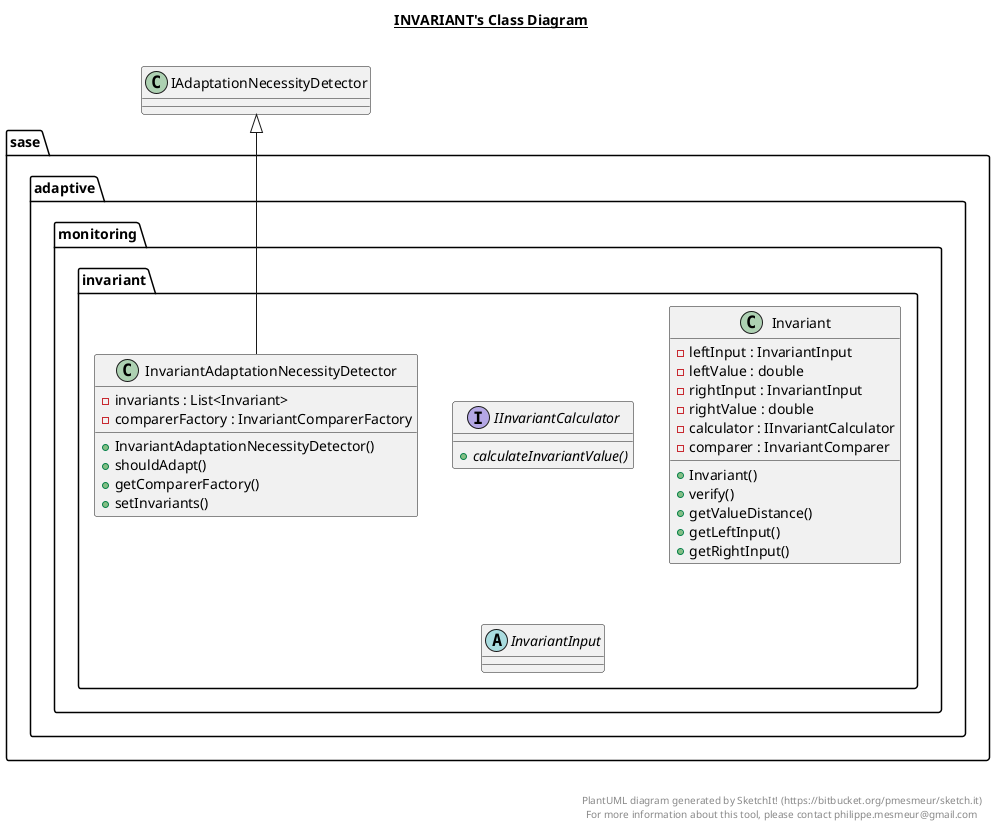 @startuml

title __INVARIANT's Class Diagram__\n

  package sase.adaptive.monitoring {
    package sase.adaptive.monitoring.invariant {
      interface IInvariantCalculator {
          {abstract} + calculateInvariantValue()
      }
    }
  }
  

  package sase.adaptive.monitoring {
    package sase.adaptive.monitoring.invariant {
      class Invariant {
          - leftInput : InvariantInput
          - leftValue : double
          - rightInput : InvariantInput
          - rightValue : double
          - calculator : IInvariantCalculator
          - comparer : InvariantComparer
          + Invariant()
          + verify()
          + getValueDistance()
          + getLeftInput()
          + getRightInput()
      }
    }
  }
  

  package sase.adaptive.monitoring {
    package sase.adaptive.monitoring.invariant {
      class InvariantAdaptationNecessityDetector {
          - invariants : List<Invariant>
          - comparerFactory : InvariantComparerFactory
          + InvariantAdaptationNecessityDetector()
          + shouldAdapt()
          + getComparerFactory()
          + setInvariants()
      }
    }
  }
  

  package sase.adaptive.monitoring {
    package sase.adaptive.monitoring.invariant {
      abstract class InvariantInput {
      }
    }
  }
  

  InvariantAdaptationNecessityDetector -up-|> IAdaptationNecessityDetector


right footer


PlantUML diagram generated by SketchIt! (https://bitbucket.org/pmesmeur/sketch.it)
For more information about this tool, please contact philippe.mesmeur@gmail.com
endfooter

@enduml
